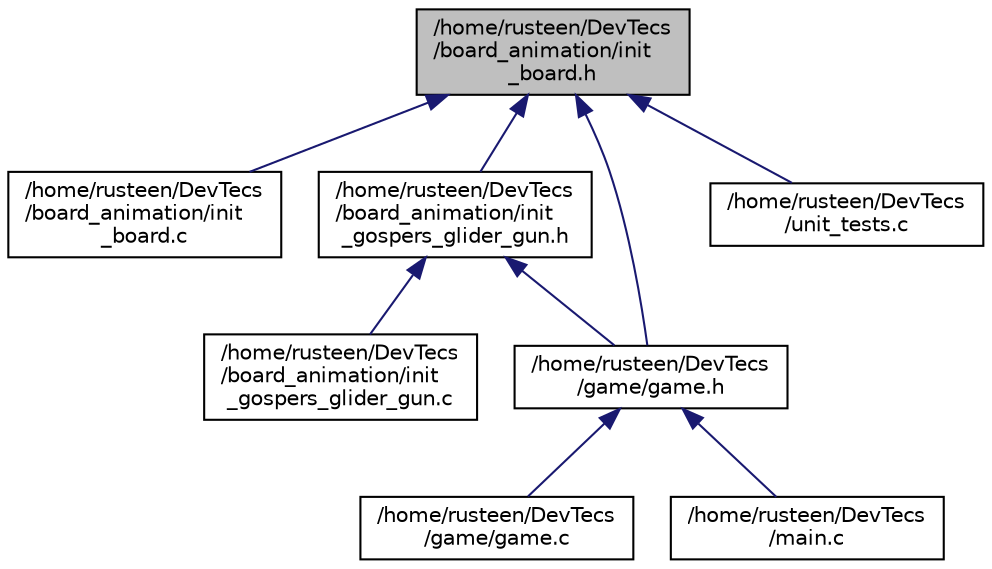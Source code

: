 digraph "/home/rusteen/DevTecs/board_animation/init_board.h"
{
 // LATEX_PDF_SIZE
  edge [fontname="Helvetica",fontsize="10",labelfontname="Helvetica",labelfontsize="10"];
  node [fontname="Helvetica",fontsize="10",shape=record];
  Node1 [label="/home/rusteen/DevTecs\l/board_animation/init\l_board.h",height=0.2,width=0.4,color="black", fillcolor="grey75", style="filled", fontcolor="black",tooltip=" "];
  Node1 -> Node2 [dir="back",color="midnightblue",fontsize="10",style="solid",fontname="Helvetica"];
  Node2 [label="/home/rusteen/DevTecs\l/board_animation/init\l_board.c",height=0.2,width=0.4,color="black", fillcolor="white", style="filled",URL="$init__board_8c.html",tooltip=" "];
  Node1 -> Node3 [dir="back",color="midnightblue",fontsize="10",style="solid",fontname="Helvetica"];
  Node3 [label="/home/rusteen/DevTecs\l/board_animation/init\l_gospers_glider_gun.h",height=0.2,width=0.4,color="black", fillcolor="white", style="filled",URL="$init__gospers__glider__gun_8h.html",tooltip=" "];
  Node3 -> Node4 [dir="back",color="midnightblue",fontsize="10",style="solid",fontname="Helvetica"];
  Node4 [label="/home/rusteen/DevTecs\l/board_animation/init\l_gospers_glider_gun.c",height=0.2,width=0.4,color="black", fillcolor="white", style="filled",URL="$init__gospers__glider__gun_8c.html",tooltip=" "];
  Node3 -> Node5 [dir="back",color="midnightblue",fontsize="10",style="solid",fontname="Helvetica"];
  Node5 [label="/home/rusteen/DevTecs\l/game/game.h",height=0.2,width=0.4,color="black", fillcolor="white", style="filled",URL="$game_8h.html",tooltip=" "];
  Node5 -> Node6 [dir="back",color="midnightblue",fontsize="10",style="solid",fontname="Helvetica"];
  Node6 [label="/home/rusteen/DevTecs\l/game/game.c",height=0.2,width=0.4,color="black", fillcolor="white", style="filled",URL="$game_8c.html",tooltip=" "];
  Node5 -> Node7 [dir="back",color="midnightblue",fontsize="10",style="solid",fontname="Helvetica"];
  Node7 [label="/home/rusteen/DevTecs\l/main.c",height=0.2,width=0.4,color="black", fillcolor="white", style="filled",URL="$main_8c.html",tooltip=" "];
  Node1 -> Node5 [dir="back",color="midnightblue",fontsize="10",style="solid",fontname="Helvetica"];
  Node1 -> Node8 [dir="back",color="midnightblue",fontsize="10",style="solid",fontname="Helvetica"];
  Node8 [label="/home/rusteen/DevTecs\l/unit_tests.c",height=0.2,width=0.4,color="black", fillcolor="white", style="filled",URL="$unit__tests_8c.html",tooltip=" "];
}
